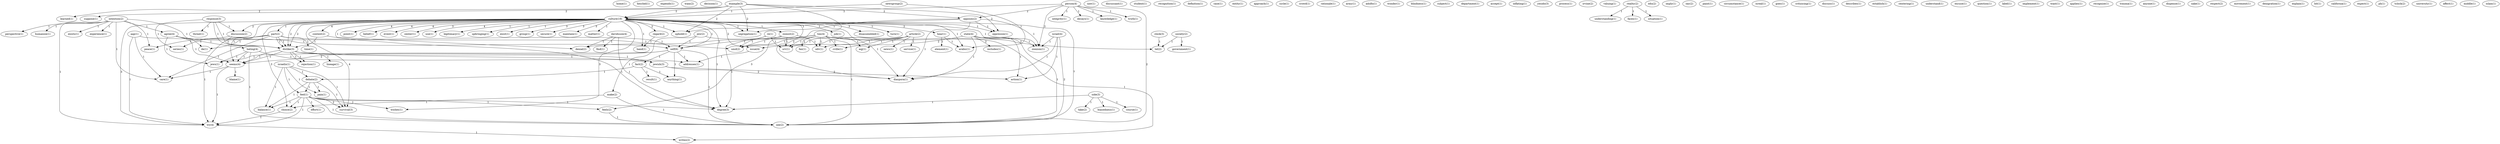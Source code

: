digraph G {
  home [ label="home(1)" ];
  heschel [ label="heschel(1)" ];
  expends [ label="expends(1)" ];
  wam [ label="wam(2)" ];
  decision [ label="decision(1)" ];
  intention [ label="intention(2)" ];
  humanize [ label="humanize(1)" ];
  agree [ label="agree(4)" ];
  exists [ label="exists(1)" ];
  experience [ label="experience(1)" ];
  perspective [ label="perspective(1)" ];
  peace [ label="peace(1)" ];
  de [ label="de(1)" ];
  care [ label="care(1)" ];
  try [ label="try(4)" ];
  example [ label="example(3)" ];
  learned [ label="learned(1)" ];
  suppose [ label="suppose(1)" ];
  opposes [ label="opposes(2)" ];
  culture [ label="culture(19)" ];
  segregation [ label="segregation(1)" ];
  oppresion [ label="oppresion(1)" ];
  uphold [ label="uphold(1)" ];
  diaspora [ label="diaspora(1)" ];
  saw [ label="saw(1)" ];
  hating [ label="hating(4)" ];
  self [ label="self(6)" ];
  seems [ label="seems(4)" ];
  jews [ label="jews(1)" ];
  discussant [ label="discussant(1)" ];
  person [ label="person(4)" ];
  integrity [ label="integrity(1)" ];
  decays [ label="decays(1)" ];
  knowledge [ label="knowledge(1)" ];
  truth [ label="truth(1)" ];
  zionism [ label="zionism(1)" ];
  see [ label="see(2)" ];
  student [ label="student(1)" ];
  recognition [ label="recognition(1)" ];
  definition [ label="definition(1)" ];
  case [ label="case(1)" ];
  addresses [ label="addresses(1)" ];
  entity [ label="entity(1)" ];
  approach [ label="approach(1)" ];
  cycle [ label="cycle(1)" ];
  crowd [ label="crowd(1)" ];
  rationale [ label="rationale(1)" ];
  army [ label="army(1)" ];
  response [ label="response(3)" ];
  threat [ label="threat(1)" ];
  dislike [ label="dislike(1)" ];
  discussion [ label="discussion(2)" ];
  dislike [ label="dislike(3)" ];
  series [ label="series(1)" ];
  adolfo [ label="adolfo(1)" ];
  wonder [ label="wonder(1)" ];
  blindness [ label="blindness(1)" ];
  subject [ label="subject(1)" ];
  article [ label="article(2)" ];
  news [ label="news(1)" ];
  aqj [ label="aqj(1)" ];
  cville [ label="cville(1)" ];
  odv [ label="odv(1)" ];
  service [ label="service(1)" ];
  srv [ label="srv(1)" ];
  umd [ label="umd(2)" ];
  department [ label="department(1)" ];
  accept [ label="accept(1)" ];
  inflating [ label="inflating(1)" ];
  yesido [ label="yesido(3)" ];
  process [ label="process(1)" ];
  newsgroup [ label="newsgroup(2)" ];
  arabic [ label="arabic(1)" ];
  irvine [ label="irvine(2)" ];
  valuing [ label="valuing(1)" ];
  reality [ label="reality(2)" ];
  understanding [ label="understanding(1)" ];
  faces [ label="faces(1)" ];
  situation [ label="situation(1)" ];
  jew [ label="jew(2)" ];
  make [ label="make(2)" ];
  point [ label="point(1)" ];
  belief [ label="belief(1)" ];
  event [ label="event(1)" ];
  center [ label="center(1)" ];
  part [ label="part(2)" ];
  use [ label="use(1)" ];
  legitimacy [ label="legitimacy(1)" ];
  upbringing [ label="upbringing(1)" ];
  exist [ label="exist(1)" ];
  group [ label="group(1)" ];
  secure [ label="secure(1)" ];
  hear [ label="hear(1)" ];
  context [ label="context(2)" ];
  regard [ label="regard(2)" ];
  maintain [ label="maintain(1)" ];
  zionist [ label="zionist(2)" ];
  matter [ label="matter(1)" ];
  job [ label="job(1)" ];
  hand [ label="hand(1)" ];
  disassembled [ label="disassembled(1)" ];
  wishes [ label="wishes(1)" ];
  issue [ label="issue(4)" ];
  degree [ label="degree(3)" ];
  survival [ label="survival(3)" ];
  choice [ label="choice(2)" ];
  feels [ label="feels(2)" ];
  turn [ label="turn(1)" ];
  denial [ label="denial(2)" ];
  edu [ label="edu(2)" ];
  imply [ label="imply(1)" ];
  oac [ label="oac(2)" ];
  paint [ label="paint(1)" ];
  circumstance [ label="circumstance(1)" ];
  tim [ label="tim(4)" ];
  fax [ label="fax(1)" ];
  writes [ label="writes(2)" ];
  tel [ label="tel(2)" ];
  time [ label="time(1)" ];
  isreal [ label="isreal(1)" ];
  goes [ label="goes(1)" ];
  critizicing [ label="critizicing(1)" ];
  discuss [ label="discuss(1)" ];
  describes [ label="describes(1)" ];
  lineage [ label="lineage(1)" ];
  jewish [ label="jewish(3)" ];
  rejection [ label="rejection(1)" ];
  establish [ label="establish(1)" ];
  centering [ label="centering(1)" ];
  understand [ label="understand(1)" ];
  excuse [ label="excuse(1)" ];
  question [ label="question(1)" ];
  label [ label="label(1)" ];
  side [ label="side(3)" ];
  take [ label="take(2)" ];
  biasedness [ label="biasedness(1)" ];
  course [ label="course(1)" ];
  implement [ label="implement(1)" ];
  element [ label="element(1)" ];
  want [ label="want(1)" ];
  applies [ label="applies(1)" ];
  recognize [ label="recognize(1)" ];
  trauma [ label="trauma(1)" ];
  anyone [ label="anyone(1)" ];
  dispense [ label="dispense(1)" ];
  sake [ label="sake(1)" ];
  israelis [ label="israelis(1)" ];
  debate [ label="debate(2)" ];
  feel [ label="feel(1)" ];
  balance [ label="balance(1)" ];
  pain [ label="pain(1)" ];
  respect [ label="respect(2)" ];
  action [ label="action(1)" ];
  movement [ label="movement(1)" ];
  fact [ label="fact(2)" ];
  anything [ label="anything(1)" ];
  society [ label="society(2)" ];
  government [ label="government(1)" ];
  result [ label="result(1)" ];
  denigration [ label="denigration(1)" ];
  state [ label="state(4)" ];
  includes [ label="includes(1)" ];
  blame [ label="blame(1)" ];
  explain [ label="explain(1)" ];
  bit [ label="bit(1)" ];
  california [ label="california(1)" ];
  israel [ label="israel(4)" ];
  expect [ label="expect(1)" ];
  aap [ label="aap(1)" ];
  davidsson [ label="davidsson(4)" ];
  find [ label="find(1)" ];
  effort [ label="effort(1)" ];
  ph [ label="ph(1)" ];
  tclock [ label="tclock(2)" ];
  re [ label="re(1)" ];
  university [ label="university(1)" ];
  affect [ label="affect(1)" ];
  middle [ label="middle(1)" ];
  clock [ label="clock(3)" ];
  islam [ label="islam(1)" ];
  intention -> humanize [ label="1" ];
  intention -> agree [ label="1" ];
  intention -> exists [ label="1" ];
  intention -> experience [ label="1" ];
  intention -> perspective [ label="1" ];
  intention -> peace [ label="1" ];
  intention -> de [ label="1" ];
  intention -> care [ label="1" ];
  intention -> try [ label="1" ];
  example -> learned [ label="2" ];
  example -> suppose [ label="2" ];
  example -> opposes [ label="2" ];
  example -> culture [ label="2" ];
  example -> segregation [ label="2" ];
  example -> oppresion [ label="2" ];
  example -> uphold [ label="2" ];
  example -> diaspora [ label="2" ];
  agree -> hating [ label="1" ];
  agree -> self [ label="1" ];
  agree -> seems [ label="1" ];
  agree -> jews [ label="1" ];
  person -> opposes [ label="2" ];
  person -> culture [ label="2" ];
  person -> integrity [ label="1" ];
  person -> decays [ label="1" ];
  person -> knowledge [ label="1" ];
  person -> truth [ label="1" ];
  person -> zionism [ label="2" ];
  person -> see [ label="2" ];
  hating -> seems [ label="1" ];
  hating -> addresses [ label="1" ];
  hating -> jews [ label="1" ];
  hating -> see [ label="1" ];
  response -> threat [ label="1" ];
  response -> dislike [ label="1" ];
  response -> discussion [ label="1" ];
  response -> dislike [ label="1" ];
  response -> series [ label="1" ];
  article -> news [ label="1" ];
  article -> aqj [ label="1" ];
  article -> cville [ label="1" ];
  article -> odv [ label="1" ];
  article -> service [ label="1" ];
  article -> srv [ label="1" ];
  article -> umd [ label="1" ];
  opposes -> segregation [ label="1" ];
  opposes -> oppresion [ label="1" ];
  opposes -> uphold [ label="1" ];
  opposes -> zionism [ label="1" ];
  opposes -> diaspora [ label="1" ];
  newsgroup -> culture [ label="1" ];
  newsgroup -> arabic [ label="1" ];
  reality -> understanding [ label="1" ];
  reality -> faces [ label="1" ];
  reality -> situation [ label="1" ];
  jew -> self [ label="1" ];
  jew -> make [ label="1" ];
  jew -> see [ label="1" ];
  culture -> point [ label="4" ];
  culture -> belief [ label="4" ];
  culture -> event [ label="4" ];
  culture -> center [ label="3" ];
  culture -> segregation [ label="1" ];
  culture -> part [ label="1" ];
  culture -> oppresion [ label="1" ];
  culture -> dislike [ label="2" ];
  culture -> use [ label="4" ];
  culture -> legitimacy [ label="1" ];
  culture -> upbringing [ label="1" ];
  culture -> exist [ label="1" ];
  culture -> group [ label="3" ];
  culture -> discussion [ label="2" ];
  culture -> secure [ label="3" ];
  culture -> uphold [ label="1" ];
  culture -> hear [ label="2" ];
  culture -> context [ label="4" ];
  culture -> regard [ label="2" ];
  culture -> maintain [ label="3" ];
  culture -> zionist [ label="1" ];
  culture -> dislike [ label="2" ];
  culture -> self [ label="1" ];
  culture -> matter [ label="1" ];
  culture -> arabic [ label="1" ];
  culture -> job [ label="1" ];
  culture -> seems [ label="1" ];
  culture -> hand [ label="1" ];
  culture -> disassembled [ label="3" ];
  culture -> wishes [ label="3" ];
  culture -> issue [ label="2" ];
  culture -> degree [ label="1" ];
  culture -> survival [ label="4" ];
  culture -> choice [ label="3" ];
  culture -> zionism [ label="1" ];
  culture -> feels [ label="3" ];
  culture -> try [ label="3" ];
  culture -> turn [ label="1" ];
  culture -> see [ label="7" ];
  culture -> denial [ label="1" ];
  culture -> diaspora [ label="1" ];
  tim -> fax [ label="2" ];
  tim -> aqj [ label="1" ];
  tim -> cville [ label="1" ];
  tim -> odv [ label="1" ];
  tim -> self [ label="1" ];
  tim -> srv [ label="1" ];
  tim -> umd [ label="1" ];
  tim -> writes [ label="1" ];
  tim -> tel [ label="2" ];
  part -> dislike [ label="1" ];
  part -> peace [ label="1" ];
  part -> de [ label="1" ];
  part -> time [ label="1" ];
  part -> dislike [ label="1" ];
  part -> self [ label="1" ];
  part -> care [ label="1" ];
  part -> try [ label="1" ];
  dislike -> lineage [ label="1" ];
  dislike -> jewish [ label="1" ];
  dislike -> seems [ label="1" ];
  dislike -> rejection [ label="1" ];
  discussion -> dislike [ label="1" ];
  discussion -> series [ label="1" ];
  side -> take [ label="1" ];
  side -> biasedness [ label="1" ];
  side -> course [ label="1" ];
  side -> degree [ label="1" ];
  hear -> arabic [ label="1" ];
  hear -> element [ label="1" ];
  context -> dislike [ label="1" ];
  context -> degree [ label="1" ];
  regard -> hand [ label="1" ];
  israelis -> debate [ label="1" ];
  israelis -> feel [ label="1" ];
  israelis -> balance [ label="1" ];
  israelis -> survival [ label="1" ];
  israelis -> pain [ label="1" ];
  zionist -> odv [ label="1" ];
  zionist -> srv [ label="1" ];
  zionist -> umd [ label="1" ];
  zionist -> denial [ label="1" ];
  dislike -> jewish [ label="1" ];
  dislike -> seems [ label="1" ];
  dislike -> rejection [ label="1" ];
  jewish -> action [ label="2" ];
  jewish -> diaspora [ label="2" ];
  self -> fact [ label="1" ];
  self -> seems [ label="2" ];
  self -> anything [ label="1" ];
  self -> addresses [ label="1" ];
  self -> jews [ label="1" ];
  self -> see [ label="1" ];
  society -> government [ label="1" ];
  society -> tel [ label="1" ];
  fact -> result [ label="1" ];
  fact -> debate [ label="1" ];
  fact -> anything [ label="1" ];
  state -> issue [ label="2" ];
  state -> zionism [ label="1" ];
  state -> includes [ label="2" ];
  state -> action [ label="1" ];
  state -> see [ label="1" ];
  state -> diaspora [ label="1" ];
  seems -> care [ label="1" ];
  seems -> try [ label="1" ];
  seems -> blame [ label="1" ];
  debate -> feel [ label="1" ];
  debate -> balance [ label="1" ];
  debate -> survival [ label="1" ];
  debate -> pain [ label="1" ];
  israel -> zionism [ label="1" ];
  israel -> action [ label="1" ];
  israel -> see [ label="2" ];
  israel -> diaspora [ label="1" ];
  aap -> care [ label="1" ];
  aap -> try [ label="1" ];
  aap -> umd [ label="1" ];
  davidsson -> degree [ label="1" ];
  davidsson -> find [ label="1" ];
  davidsson -> denial [ label="1" ];
  feel -> wishes [ label="1" ];
  feel -> degree [ label="1" ];
  feel -> balance [ label="1" ];
  feel -> survival [ label="2" ];
  feel -> choice [ label="1" ];
  feel -> effort [ label="1" ];
  feel -> feels [ label="1" ];
  feel -> try [ label="1" ];
  feel -> see [ label="1" ];
  make -> choice [ label="1" ];
  make -> see [ label="1" ];
  issue -> addresses [ label="1" ];
  re -> degree [ label="1" ];
  re -> srv [ label="1" ];
  re -> umd [ label="1" ];
  choice -> try [ label="1" ];
  feels -> see [ label="1" ];
  try -> writes [ label="1" ];
  clock -> tel [ label="1" ];
}
